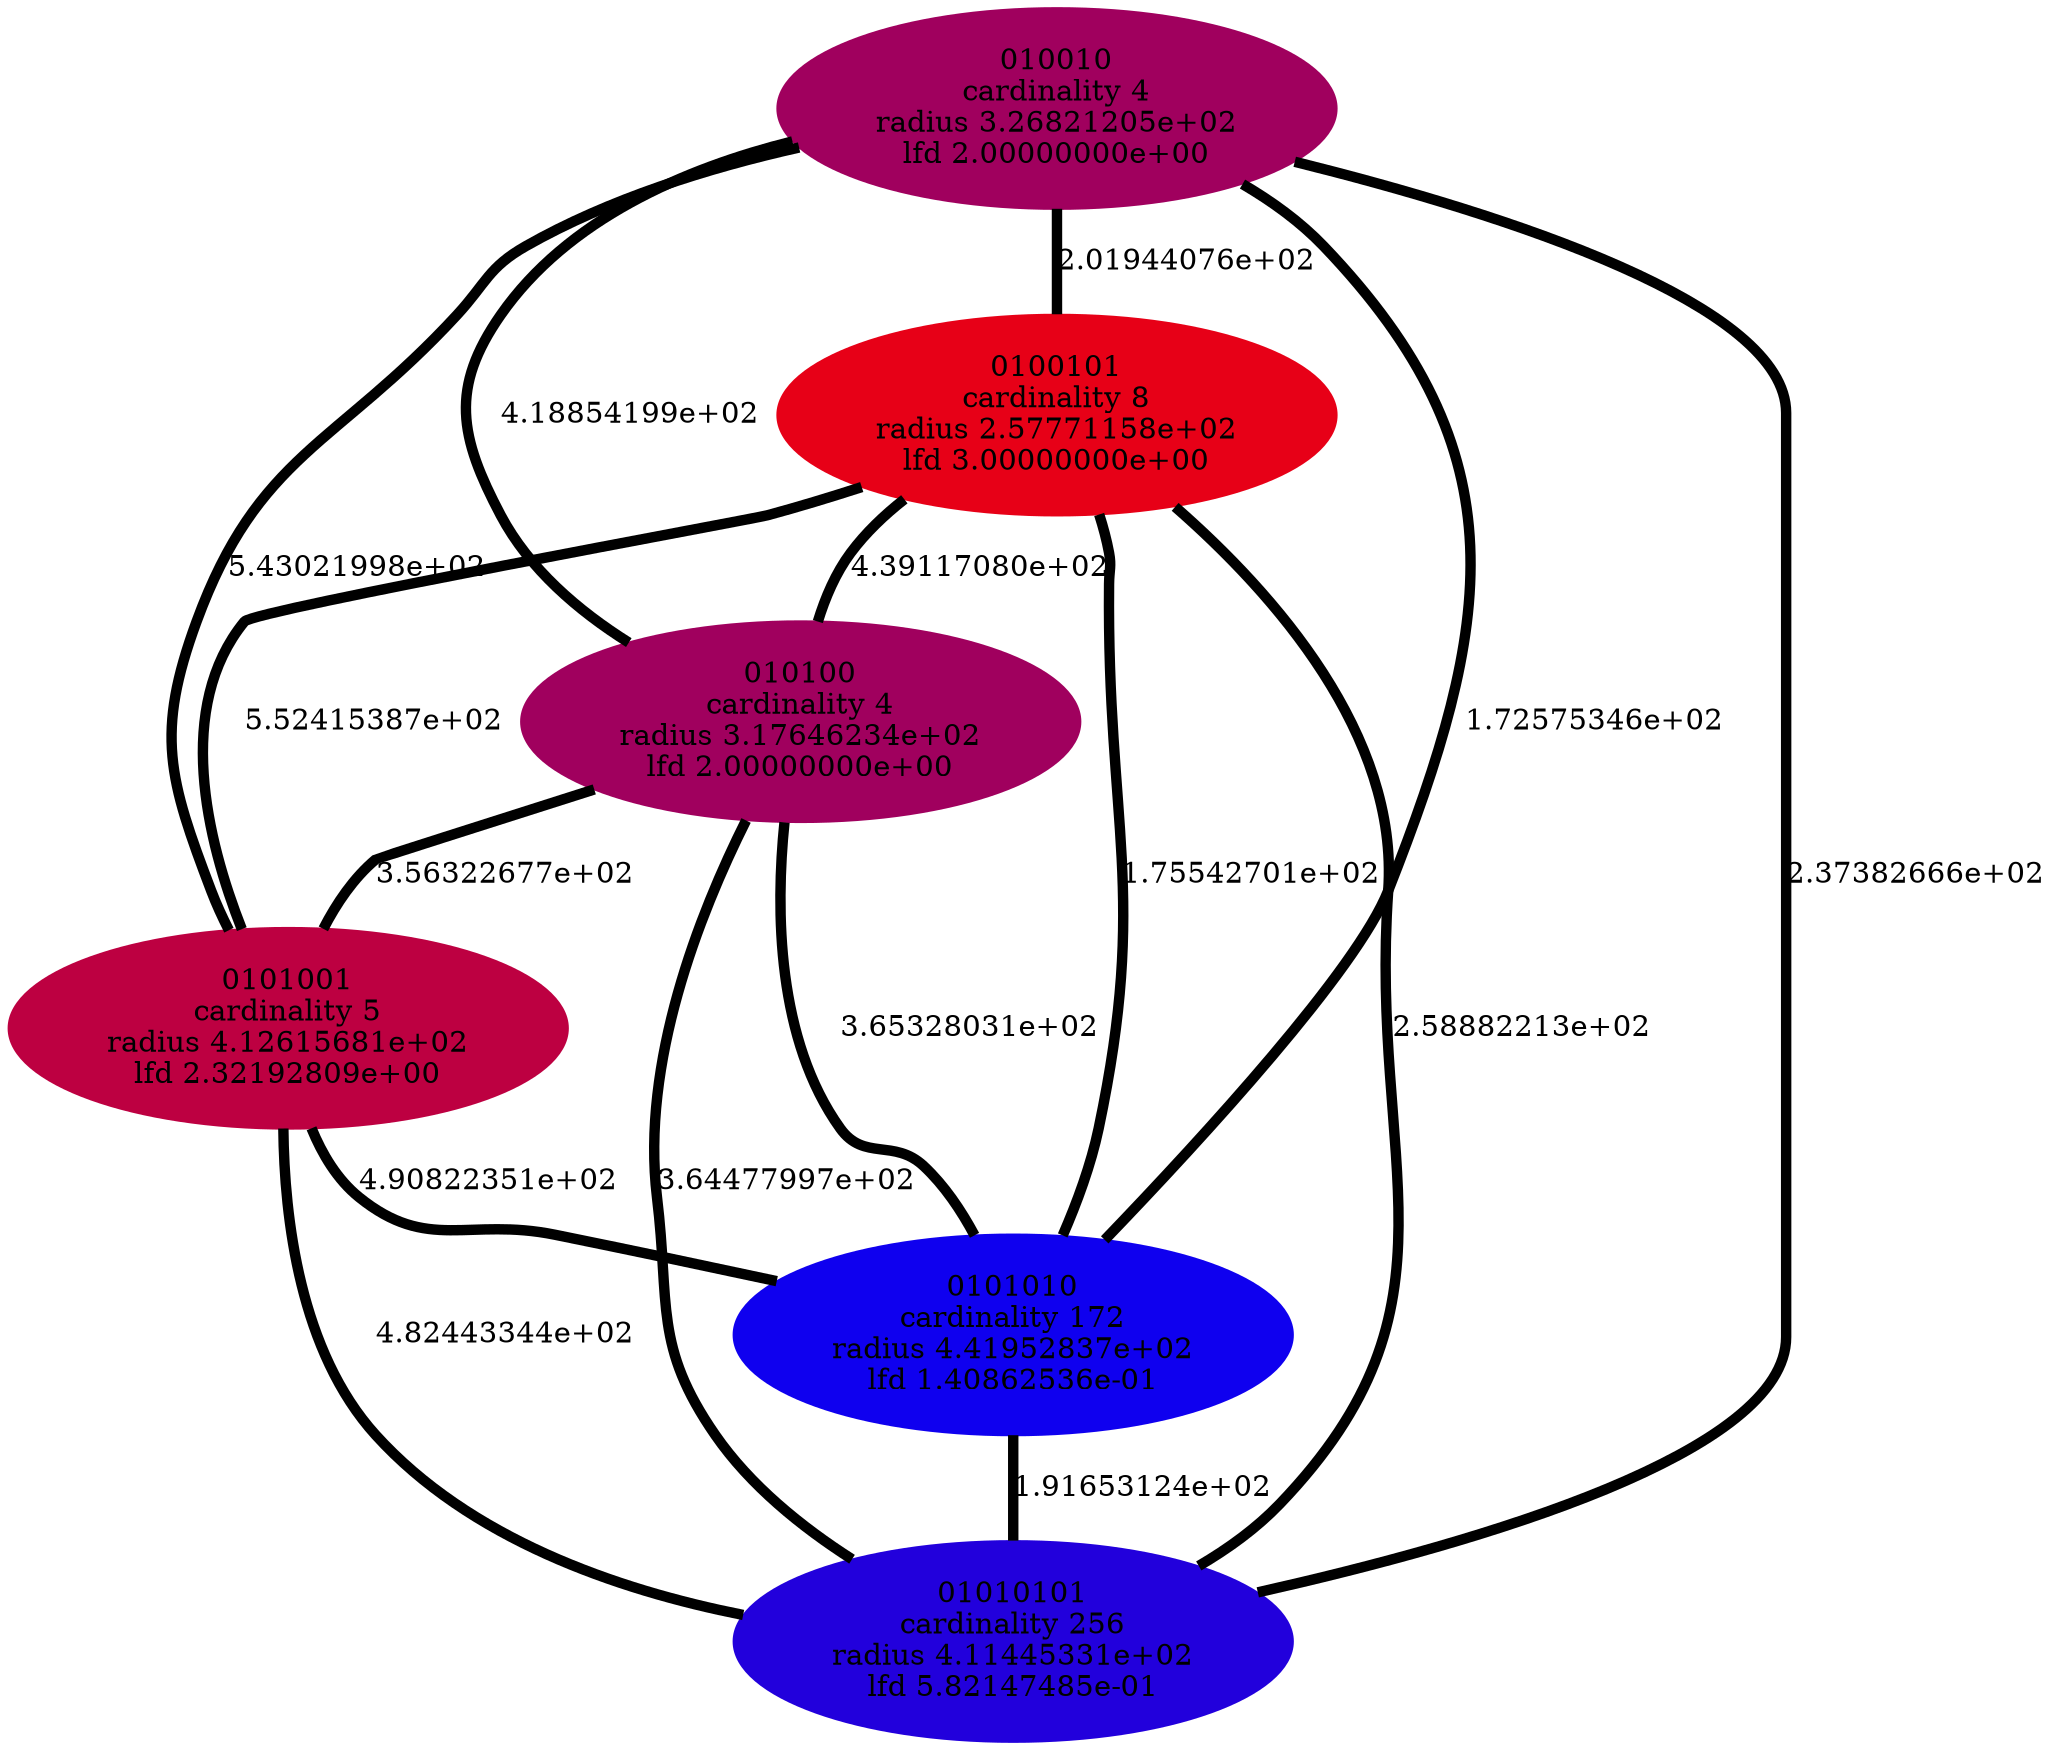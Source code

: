 graph cluster_cardinality_optimal_21 {
    edge[style=solid, penwidth="5", labeldistance="10"]
    0101001 [label="0101001\ncardinality 5\nradius 4.12615681e+02\nlfd 2.32192809e+00", color="#BD0041", style="filled"]
    01010101 [label="01010101\ncardinality 256\nradius 4.11445331e+02\nlfd 5.82147485e-01", color="#2200DC", style="filled"]
    0101010 [label="0101010\ncardinality 172\nradius 4.41952837e+02\nlfd 1.40862536e-01", color="#0F00EF", style="filled"]
    010100 [label="010100\ncardinality 4\nradius 3.17646234e+02\nlfd 2.00000000e+00", color="#A0005E", style="filled"]
    010010 [label="010010\ncardinality 4\nradius 3.26821205e+02\nlfd 2.00000000e+00", color="#A0005E", style="filled"]
    0100101 [label="0100101\ncardinality 8\nradius 2.57771158e+02\nlfd 3.00000000e+00", color="#E70017", style="filled"]
    0101010 -- 01010101 [label="1.91653124e+02"]
    0100101 -- 0101001 [label="5.52415387e+02"]
    010010 -- 0101010 [label="1.72575346e+02"]
    0100101 -- 010100 [label="4.39117080e+02"]
    010010 -- 01010101 [label="2.37382666e+02"]
    0100101 -- 01010101 [label="2.58882213e+02"]
    010010 -- 0100101 [label="2.01944076e+02"]
    010100 -- 0101010 [label="3.65328031e+02"]
    010100 -- 01010101 [label="3.64477997e+02"]
    010010 -- 010100 [label="4.18854199e+02"]
    010100 -- 0101001 [label="3.56322677e+02"]
    0100101 -- 0101010 [label="1.75542701e+02"]
    0101001 -- 0101010 [label="4.90822351e+02"]
    0101001 -- 01010101 [label="4.82443344e+02"]
    010010 -- 0101001 [label="5.43021998e+02"]
}
